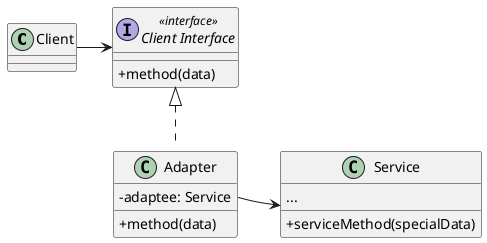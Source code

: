 @startuml Adapter Structure
skinparam ClassAttributeIconSize 0

class Client

interface "Client Interface" as ClientInterface <<interface>> {
  + method(data)
}

class Adapter implements ClientInterface {
  - adaptee: Service
  + method(data)
}

class Service {
  ...
  + serviceMethod(specialData)
}

Client -> ClientInterface
Adapter::adaptee -> Service
@enduml